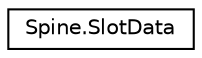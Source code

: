 digraph "그래픽컬한 클래스 계통도"
{
 // LATEX_PDF_SIZE
  edge [fontname="Helvetica",fontsize="10",labelfontname="Helvetica",labelfontsize="10"];
  node [fontname="Helvetica",fontsize="10",shape=record];
  rankdir="LR";
  Node0 [label="Spine.SlotData",height=0.2,width=0.4,color="black", fillcolor="white", style="filled",URL="$class_spine_1_1_slot_data.html",tooltip=" "];
}
